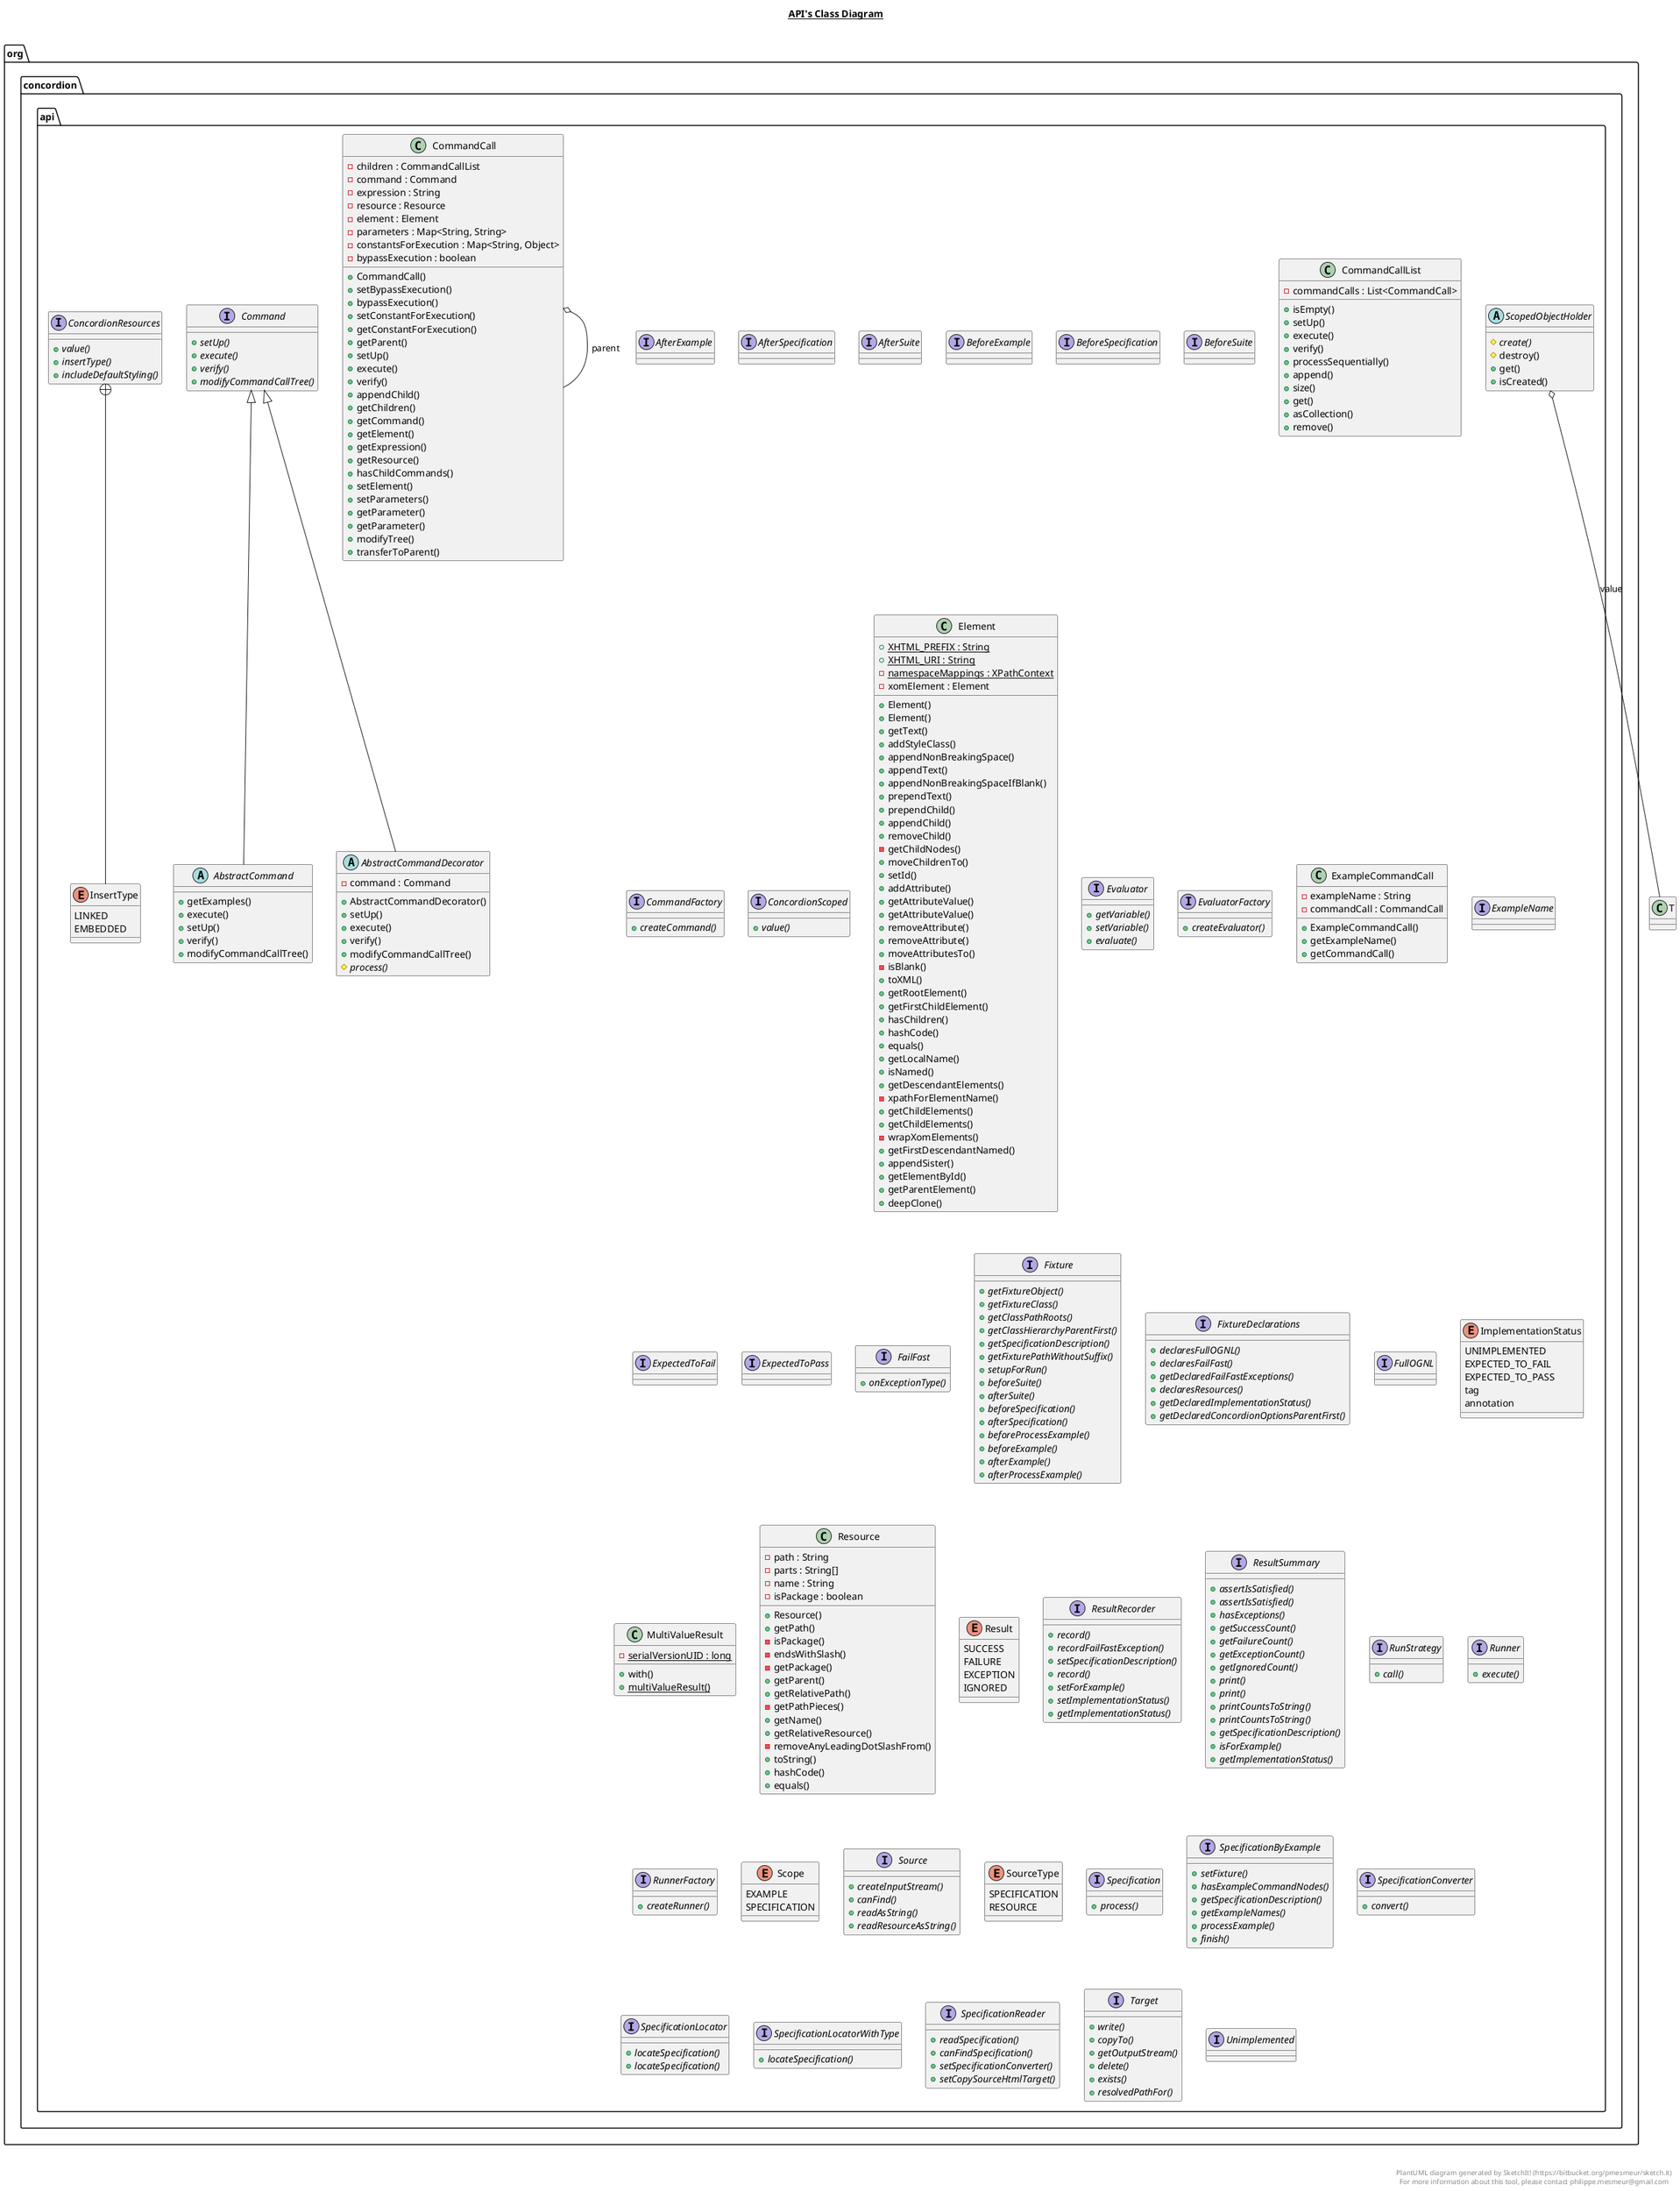 @startuml

title __API's Class Diagram__\n

  package org.concordion {
    package org.concordion.api {
      abstract class AbstractCommand {
          + getExamples()
          + execute()
          + setUp()
          + verify()
          + modifyCommandCallTree()
      }
    }
  }
  

  package org.concordion {
    package org.concordion.api {
      abstract class AbstractCommandDecorator {
          - command : Command
          + AbstractCommandDecorator()
          + setUp()
          + execute()
          + verify()
          + modifyCommandCallTree()
          {abstract} # process()
      }
    }
  }
  

  package org.concordion {
    package org.concordion.api {
      interface AfterExample {
      }
    }
  }
  

  package org.concordion {
    package org.concordion.api {
      interface AfterSpecification {
      }
    }
  }
  

  package org.concordion {
    package org.concordion.api {
      interface AfterSuite {
      }
    }
  }
  

  package org.concordion {
    package org.concordion.api {
      interface BeforeExample {
      }
    }
  }
  

  package org.concordion {
    package org.concordion.api {
      interface BeforeSpecification {
      }
    }
  }
  

  package org.concordion {
    package org.concordion.api {
      interface BeforeSuite {
      }
    }
  }
  

  package org.concordion {
    package org.concordion.api {
      interface Command {
          {abstract} + setUp()
          {abstract} + execute()
          {abstract} + verify()
          {abstract} + modifyCommandCallTree()
      }
    }
  }
  

  package org.concordion {
    package org.concordion.api {
      class CommandCall {
          - children : CommandCallList
          - command : Command
          - expression : String
          - resource : Resource
          - element : Element
          - parameters : Map<String, String>
          - constantsForExecution : Map<String, Object>
          - bypassExecution : boolean
          + CommandCall()
          + setBypassExecution()
          + bypassExecution()
          + setConstantForExecution()
          + getConstantForExecution()
          + getParent()
          + setUp()
          + execute()
          + verify()
          + appendChild()
          + getChildren()
          + getCommand()
          + getElement()
          + getExpression()
          + getResource()
          + hasChildCommands()
          + setElement()
          + setParameters()
          + getParameter()
          + getParameter()
          + modifyTree()
          + transferToParent()
      }
    }
  }
  

  package org.concordion {
    package org.concordion.api {
      class CommandCallList {
          - commandCalls : List<CommandCall>
          + isEmpty()
          + setUp()
          + execute()
          + verify()
          + processSequentially()
          + append()
          + size()
          + get()
          + asCollection()
          + remove()
      }
    }
  }
  

  package org.concordion {
    package org.concordion.api {
      interface CommandFactory {
          {abstract} + createCommand()
      }
    }
  }
  

  package org.concordion {
    package org.concordion.api {
      interface ConcordionResources {
          {abstract} + value()
          {abstract} + insertType()
          {abstract} + includeDefaultStyling()
      }
    }
  }
  

  package org.concordion {
    package org.concordion.api {
      enum InsertType {
        LINKED
        EMBEDDED
      }
    }
  }
  

  package org.concordion {
    package org.concordion.api {
      interface ConcordionScoped {
          {abstract} + value()
      }
    }
  }
  

  package org.concordion {
    package org.concordion.api {
      class Element {
          {static} + XHTML_PREFIX : String
          {static} + XHTML_URI : String
          {static} - namespaceMappings : XPathContext
          - xomElement : Element
          + Element()
          + Element()
          + getText()
          + addStyleClass()
          + appendNonBreakingSpace()
          + appendText()
          + appendNonBreakingSpaceIfBlank()
          + prependText()
          + prependChild()
          + appendChild()
          + removeChild()
          - getChildNodes()
          + moveChildrenTo()
          + setId()
          + addAttribute()
          + getAttributeValue()
          + getAttributeValue()
          + removeAttribute()
          + removeAttribute()
          + moveAttributesTo()
          - isBlank()
          + toXML()
          + getRootElement()
          + getFirstChildElement()
          + hasChildren()
          + hashCode()
          + equals()
          + getLocalName()
          + isNamed()
          + getDescendantElements()
          - xpathForElementName()
          + getChildElements()
          + getChildElements()
          - wrapXomElements()
          + getFirstDescendantNamed()
          + appendSister()
          + getElementById()
          + getParentElement()
          + deepClone()
      }
    }
  }
  

  package org.concordion {
    package org.concordion.api {
      interface Evaluator {
          {abstract} + getVariable()
          {abstract} + setVariable()
          {abstract} + evaluate()
      }
    }
  }
  

  package org.concordion {
    package org.concordion.api {
      interface EvaluatorFactory {
          {abstract} + createEvaluator()
      }
    }
  }
  

  package org.concordion {
    package org.concordion.api {
      class ExampleCommandCall {
          - exampleName : String
          - commandCall : CommandCall
          + ExampleCommandCall()
          + getExampleName()
          + getCommandCall()
      }
    }
  }
  

  package org.concordion {
    package org.concordion.api {
      interface ExampleName {
      }
    }
  }
  

  package org.concordion {
    package org.concordion.api {
      interface ExpectedToFail {
      }
    }
  }
  

  package org.concordion {
    package org.concordion.api {
      interface ExpectedToPass {
      }
    }
  }
  

  package org.concordion {
    package org.concordion.api {
      interface FailFast {
          {abstract} + onExceptionType()
      }
    }
  }
  

  package org.concordion {
    package org.concordion.api {
      interface Fixture {
          {abstract} + getFixtureObject()
          {abstract} + getFixtureClass()
          {abstract} + getClassPathRoots()
          {abstract} + getClassHierarchyParentFirst()
          {abstract} + getSpecificationDescription()
          {abstract} + getFixturePathWithoutSuffix()
          {abstract} + setupForRun()
          {abstract} + beforeSuite()
          {abstract} + afterSuite()
          {abstract} + beforeSpecification()
          {abstract} + afterSpecification()
          {abstract} + beforeProcessExample()
          {abstract} + beforeExample()
          {abstract} + afterExample()
          {abstract} + afterProcessExample()
      }
    }
  }
  

  package org.concordion {
    package org.concordion.api {
      interface FixtureDeclarations {
          {abstract} + declaresFullOGNL()
          {abstract} + declaresFailFast()
          {abstract} + getDeclaredFailFastExceptions()
          {abstract} + declaresResources()
          {abstract} + getDeclaredImplementationStatus()
          {abstract} + getDeclaredConcordionOptionsParentFirst()
      }
    }
  }
  

  package org.concordion {
    package org.concordion.api {
      interface FullOGNL {
      }
    }
  }
  

  package org.concordion {
    package org.concordion.api {
      enum ImplementationStatus {
        UNIMPLEMENTED
        EXPECTED_TO_FAIL
        EXPECTED_TO_PASS
        tag
        annotation
      }
    }
  }
  

  package org.concordion {
    package org.concordion.api {
      class MultiValueResult {
          {static} - serialVersionUID : long
          + with()
          {static} + multiValueResult()
      }
    }
  }
  

  package org.concordion {
    package org.concordion.api {
      class Resource {
          - path : String
          - parts : String[]
          - name : String
          - isPackage : boolean
          + Resource()
          + getPath()
          - isPackage()
          - endsWithSlash()
          - getPackage()
          + getParent()
          + getRelativePath()
          - getPathPieces()
          + getName()
          + getRelativeResource()
          - removeAnyLeadingDotSlashFrom()
          + toString()
          + hashCode()
          + equals()
      }
    }
  }
  

  package org.concordion {
    package org.concordion.api {
      enum Result {
        SUCCESS
        FAILURE
        EXCEPTION
        IGNORED
      }
    }
  }
  

  package org.concordion {
    package org.concordion.api {
      interface ResultRecorder {
          {abstract} + record()
          {abstract} + recordFailFastException()
          {abstract} + setSpecificationDescription()
          {abstract} + record()
          {abstract} + setForExample()
          {abstract} + setImplementationStatus()
          {abstract} + getImplementationStatus()
      }
    }
  }
  

  package org.concordion {
    package org.concordion.api {
      interface ResultSummary {
          {abstract} + assertIsSatisfied()
          {abstract} + assertIsSatisfied()
          {abstract} + hasExceptions()
          {abstract} + getSuccessCount()
          {abstract} + getFailureCount()
          {abstract} + getExceptionCount()
          {abstract} + getIgnoredCount()
          {abstract} + print()
          {abstract} + print()
          {abstract} + printCountsToString()
          {abstract} + printCountsToString()
          {abstract} + getSpecificationDescription()
          {abstract} + isForExample()
          {abstract} + getImplementationStatus()
      }
    }
  }
  

  package org.concordion {
    package org.concordion.api {
      interface RunStrategy {
          {abstract} + call()
      }
    }
  }
  

  package org.concordion {
    package org.concordion.api {
      interface Runner {
          {abstract} + execute()
      }
    }
  }
  

  package org.concordion {
    package org.concordion.api {
      interface RunnerFactory {
          {abstract} + createRunner()
      }
    }
  }
  

  package org.concordion {
    package org.concordion.api {
      enum Scope {
        EXAMPLE
        SPECIFICATION
      }
    }
  }
  

  package org.concordion {
    package org.concordion.api {
      abstract class ScopedObjectHolder {
          {abstract} # create()
          # destroy()
          + get()
          + isCreated()
      }
    }
  }
  

  package org.concordion {
    package org.concordion.api {
      interface Source {
          {abstract} + createInputStream()
          {abstract} + canFind()
          {abstract} + readAsString()
          {abstract} + readResourceAsString()
      }
    }
  }
  

  package org.concordion {
    package org.concordion.api {
      enum SourceType {
        SPECIFICATION
        RESOURCE
      }
    }
  }
  

  package org.concordion {
    package org.concordion.api {
      interface Specification {
          {abstract} + process()
      }
    }
  }
  

  package org.concordion {
    package org.concordion.api {
      interface SpecificationByExample {
          {abstract} + setFixture()
          {abstract} + hasExampleCommandNodes()
          {abstract} + getSpecificationDescription()
          {abstract} + getExampleNames()
          {abstract} + processExample()
          {abstract} + finish()
      }
    }
  }
  

  package org.concordion {
    package org.concordion.api {
      interface SpecificationConverter {
          {abstract} + convert()
      }
    }
  }
  

  package org.concordion {
    package org.concordion.api {
      interface SpecificationLocator {
          {abstract} + locateSpecification()
          {abstract} + locateSpecification()
      }
    }
  }
  

  package org.concordion {
    package org.concordion.api {
      interface SpecificationLocatorWithType {
          {abstract} + locateSpecification()
      }
    }
  }
  

  package org.concordion {
    package org.concordion.api {
      interface SpecificationReader {
          {abstract} + readSpecification()
          {abstract} + canFindSpecification()
          {abstract} + setSpecificationConverter()
          {abstract} + setCopySourceHtmlTarget()
      }
    }
  }
  

  package org.concordion {
    package org.concordion.api {
      interface Target {
          {abstract} + write()
          {abstract} + copyTo()
          {abstract} + getOutputStream()
          {abstract} + delete()
          {abstract} + exists()
          {abstract} + resolvedPathFor()
      }
    }
  }
  

  package org.concordion {
    package org.concordion.api {
      interface Unimplemented {
      }
    }
  }
  

  AbstractCommand -up-|> Command
  AbstractCommandDecorator -up-|> Command
  CommandCall o-- CommandCall : parent
  ConcordionResources +-down- InsertType
  ScopedObjectHolder o-- T : value


right footer


PlantUML diagram generated by SketchIt! (https://bitbucket.org/pmesmeur/sketch.it)
For more information about this tool, please contact philippe.mesmeur@gmail.com
endfooter

@enduml
